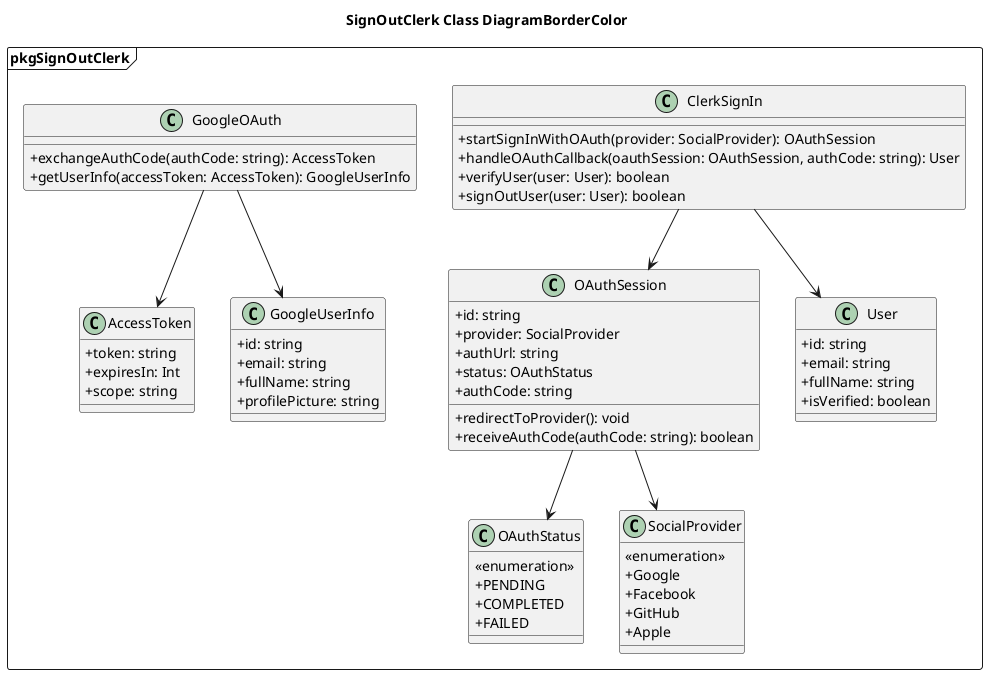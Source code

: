 @startuml SignOutClerk
Title SignOutClerk Class DiagramBorderColor
skinparam classAttributeIconSize 0
' Lớp chính xử lý sign-in
package pkgSignOutClerk <<Frame>>{
' Lớp chính xử lý sign-in và sign-out
    class ClerkSignIn {
      + startSignInWithOAuth(provider: SocialProvider): OAuthSession
      + handleOAuthCallback(oauthSession: OAuthSession, authCode: string): User
      + verifyUser(user: User): boolean
      + signOutUser(user: User): boolean
    }

    ' Quá trình xác thực OAuth
    class OAuthSession {
      + id: string
      + provider: SocialProvider
      + authUrl: string
      + status: OAuthStatus
      + authCode: string
      + redirectToProvider(): void
      + receiveAuthCode(authCode: string): boolean
    }

    ' Các trạng thái OAuth
    class OAuthStatus {
      <<enumeration>>
      + PENDING
      + COMPLETED
      + FAILED
    }

    ' Các nhà cung cấp OAuth
    class SocialProvider {
      <<enumeration>>
      + Google
      + Facebook
      + GitHub
      + Apple
    }

    ' Thông tin người dùng
    class User {
      + id: string
      + email: string
      + fullName: string
      + isVerified: boolean
    }

    ' Lớp Google OAuth xử lý mã xác thực
    class GoogleOAuth {
      + exchangeAuthCode(authCode: string): AccessToken
      + getUserInfo(accessToken: AccessToken): GoogleUserInfo
    }

    ' Thông tin AccessToken
    class AccessToken {
      + token: string
      + expiresIn: Int
      + scope: string
    }

    ' Thông tin Google User
    class GoogleUserInfo {
      + id: string
      + email: string
      + fullName: string
      + profilePicture: string
    }

    ' Các quan hệ
    ClerkSignIn --> OAuthSession
    OAuthSession --> OAuthStatus
    OAuthSession --> SocialProvider
    ClerkSignIn --> User
    GoogleOAuth --> AccessToken
    GoogleOAuth --> GoogleUserInfo

}
@enduml


